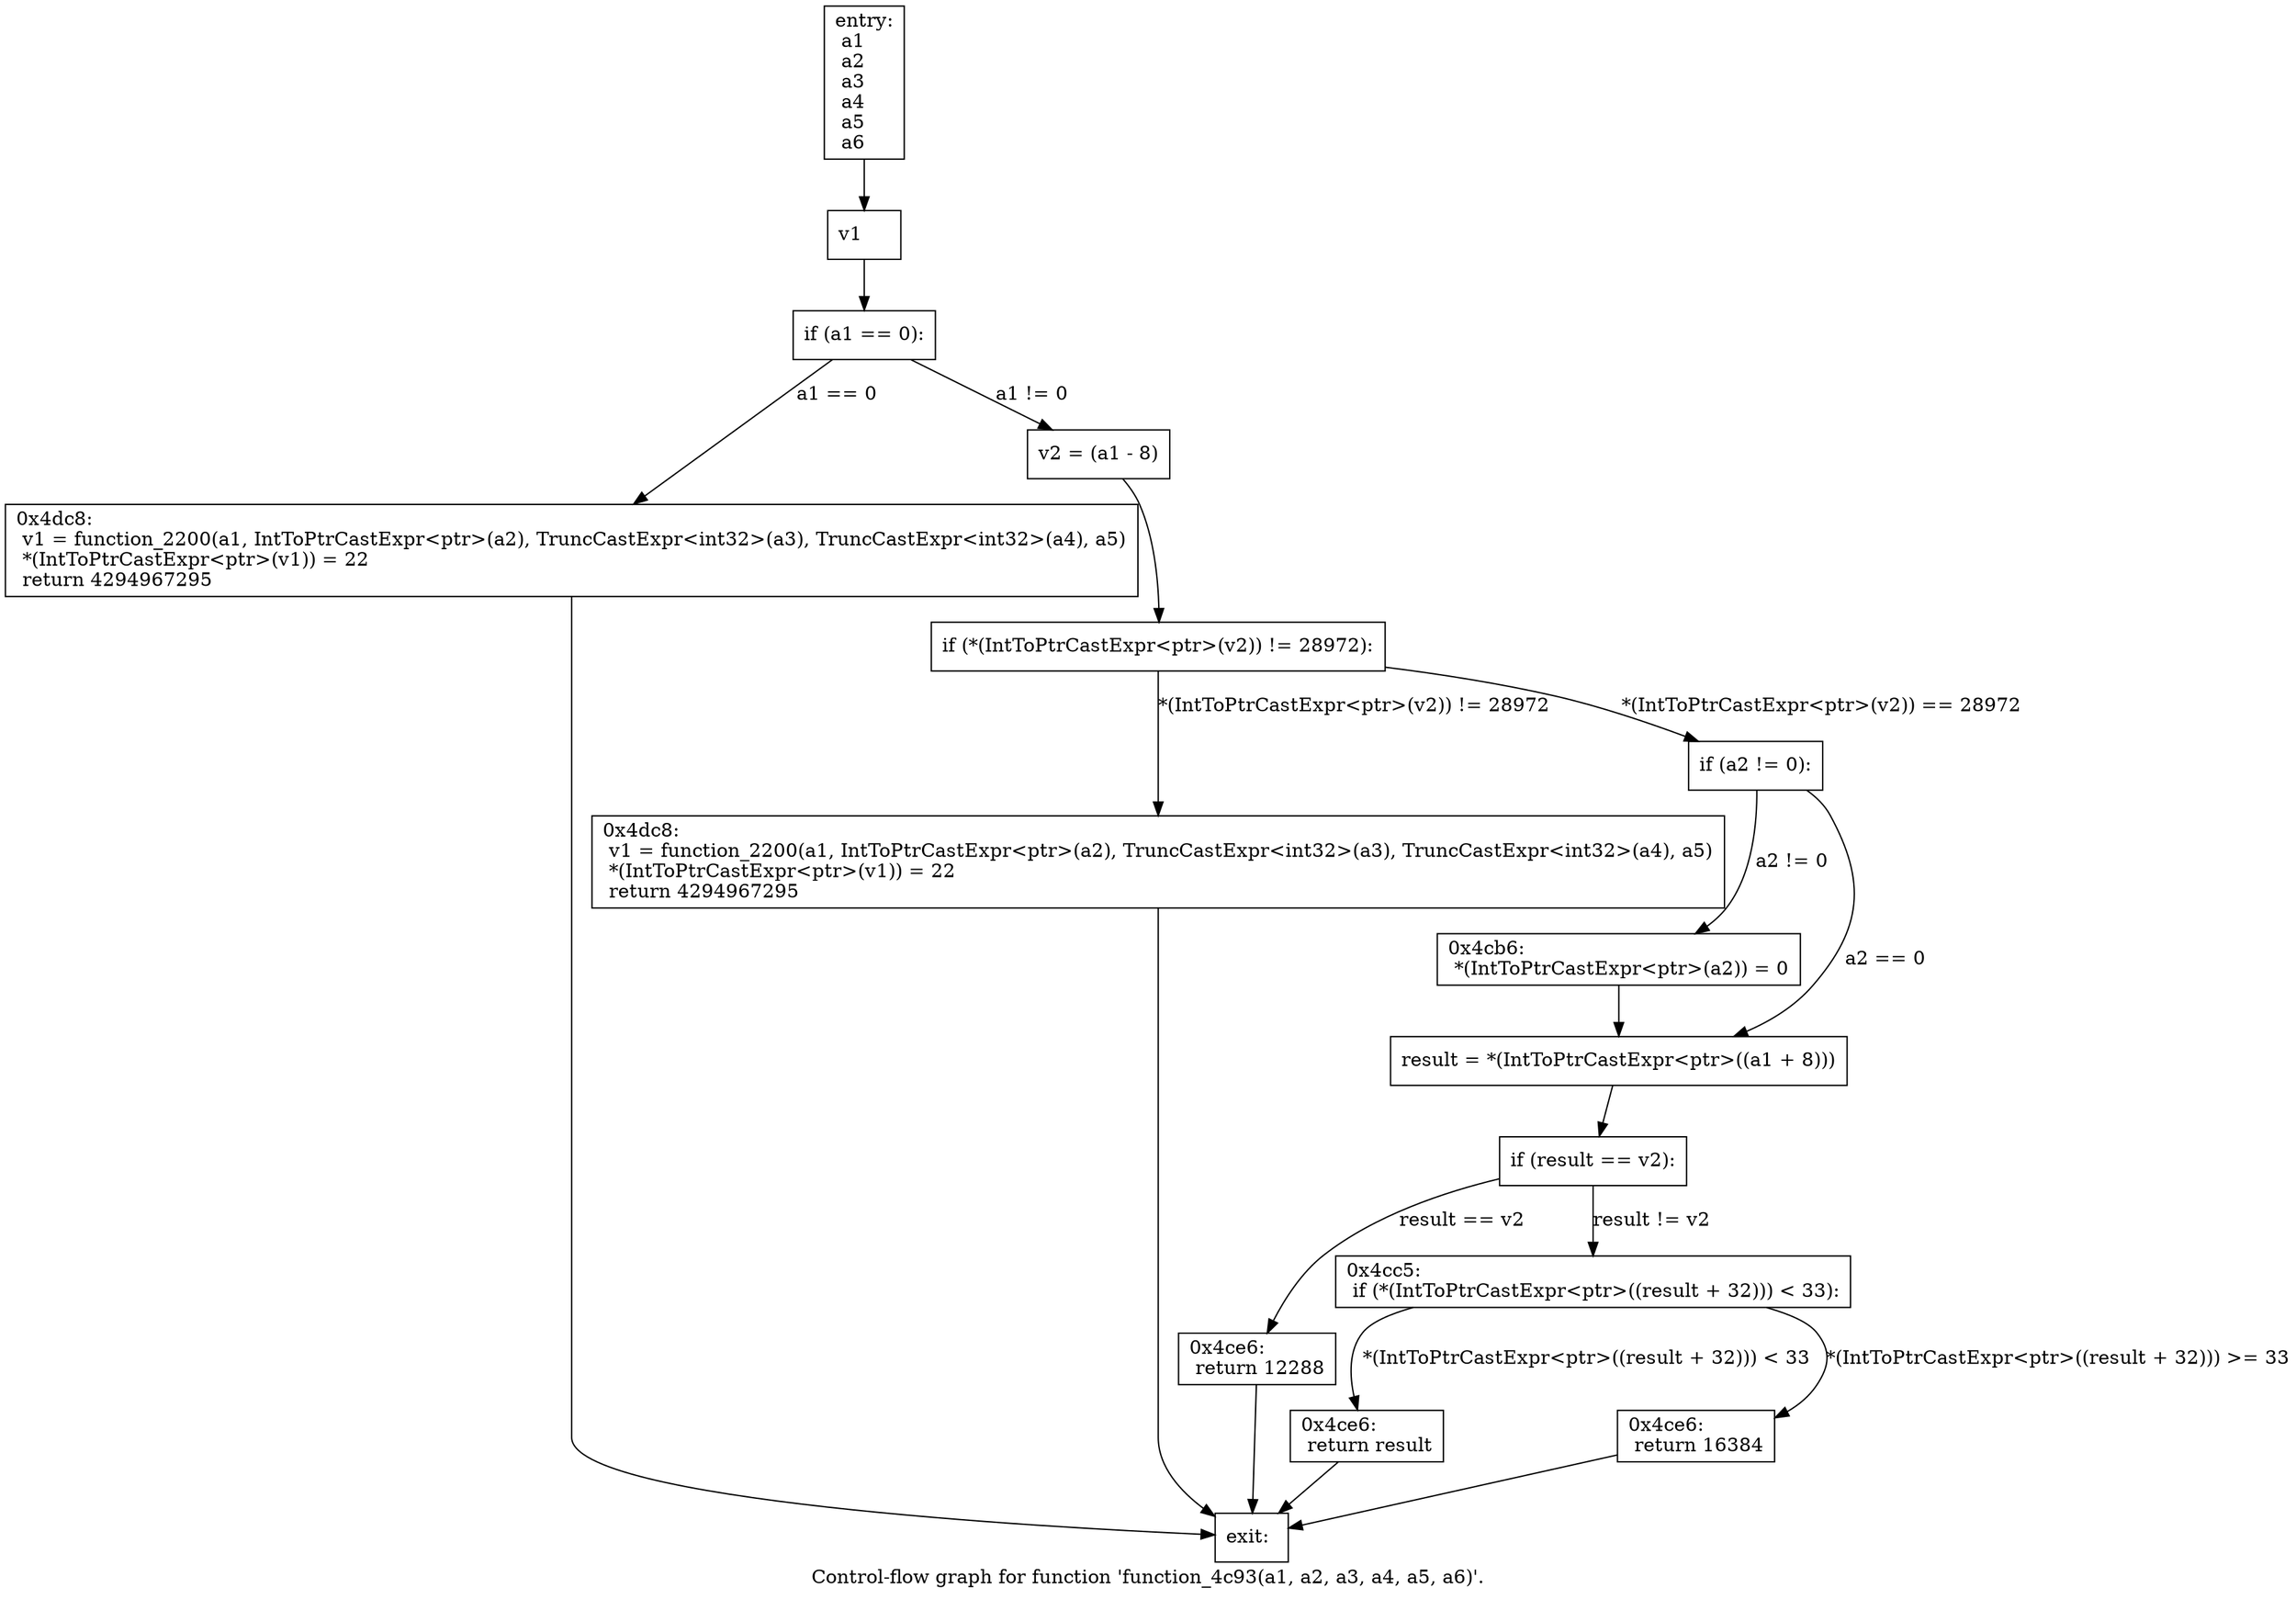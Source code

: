 digraph "Control-flow graph for function 'function_4c93(a1, a2, a3, a4, a5, a6)'." {
  label="Control-flow graph for function 'function_4c93(a1, a2, a3, a4, a5, a6)'.";
  node [shape=record];

  Node081A2990 [label="{entry:\l  a1\l  a2\l  a3\l  a4\l  a5\l  a6\l}"];
  Node081A2990 -> Node081A30E0;
  Node081A30E0 [label="{  v1\l}"];
  Node081A30E0 -> Node081A2E58;
  Node081A2E58 [label="{  if (a1 == 0):\l}"];
  Node081A2E58 -> Node081A3170 [label="a1 == 0"];
  Node081A2E58 -> Node081A3200 [label="a1 != 0"];
  Node081A3170 [label="{0x4dc8:\l  v1 = function_2200(a1, IntToPtrCastExpr\<ptr\>(a2), TruncCastExpr\<int32\>(a3), TruncCastExpr\<int32\>(a4), a5)\l  *(IntToPtrCastExpr\<ptr\>(v1)) = 22\l  return 4294967295\l}"];
  Node081A3170 -> Node081A3050;
  Node081A3200 [label="{  v2 = (a1 - 8)\l}"];
  Node081A3200 -> Node081A2AB0;
  Node081A3050 [label="{exit:\l}"];
  Node081A2AB0 [label="{  if (*(IntToPtrCastExpr\<ptr\>(v2)) != 28972):\l}"];
  Node081A2AB0 -> Node081A35F0 [label="*(IntToPtrCastExpr\<ptr\>(v2)) != 28972"];
  Node081A2AB0 -> Node081A3560 [label="*(IntToPtrCastExpr\<ptr\>(v2)) == 28972"];
  Node081A35F0 [label="{0x4dc8:\l  v1 = function_2200(a1, IntToPtrCastExpr\<ptr\>(a2), TruncCastExpr\<int32\>(a3), TruncCastExpr\<int32\>(a4), a5)\l  *(IntToPtrCastExpr\<ptr\>(v1)) = 22\l  return 4294967295\l}"];
  Node081A35F0 -> Node081A3050;
  Node081A3560 [label="{  if (a2 != 0):\l}"];
  Node081A3560 -> Node081A3008 [label="a2 != 0"];
  Node081A3560 -> Node081A36C8 [label="a2 == 0"];
  Node081A3008 [label="{0x4cb6:\l  *(IntToPtrCastExpr\<ptr\>(a2)) = 0\l}"];
  Node081A3008 -> Node081A36C8;
  Node081A36C8 [label="{  result = *(IntToPtrCastExpr\<ptr\>((a1 + 8)))\l}"];
  Node081A36C8 -> Node081A3290;
  Node081A3290 [label="{  if (result == v2):\l}"];
  Node081A3290 -> Node081A31B8 [label="result == v2"];
  Node081A3290 -> Node081A2FC0 [label="result != v2"];
  Node081A31B8 [label="{0x4ce6:\l  return 12288\l}"];
  Node081A31B8 -> Node081A3050;
  Node081A2FC0 [label="{0x4cc5:\l  if (*(IntToPtrCastExpr\<ptr\>((result + 32))) \< 33):\l}"];
  Node081A2FC0 -> Node081A3638 [label="*(IntToPtrCastExpr\<ptr\>((result + 32))) \< 33"];
  Node081A2FC0 -> Node081A3518 [label="*(IntToPtrCastExpr\<ptr\>((result + 32))) \>= 33"];
  Node081A3638 [label="{0x4ce6:\l  return result\l}"];
  Node081A3638 -> Node081A3050;
  Node081A3518 [label="{0x4ce6:\l  return 16384\l}"];
  Node081A3518 -> Node081A3050;

}

